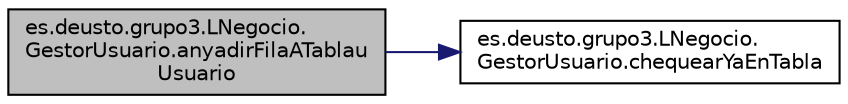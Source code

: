 digraph "es.deusto.grupo3.LNegocio.GestorUsuario.anyadirFilaATablauUsuario"
{
  edge [fontname="Helvetica",fontsize="10",labelfontname="Helvetica",labelfontsize="10"];
  node [fontname="Helvetica",fontsize="10",shape=record];
  rankdir="LR";
  Node2 [label="es.deusto.grupo3.LNegocio.\lGestorUsuario.anyadirFilaATablau\lUsuario",height=0.2,width=0.4,color="black", fillcolor="grey75", style="filled", fontcolor="black"];
  Node2 -> Node3 [color="midnightblue",fontsize="10",style="solid",fontname="Helvetica"];
  Node3 [label="es.deusto.grupo3.LNegocio.\lGestorUsuario.chequearYaEnTabla",height=0.2,width=0.4,color="black", fillcolor="white", style="filled",URL="$classes_1_1deusto_1_1grupo3_1_1_l_negocio_1_1_gestor_usuario.html#aaa9cd3e13e800eadd14c6117d4c5825e"];
}
